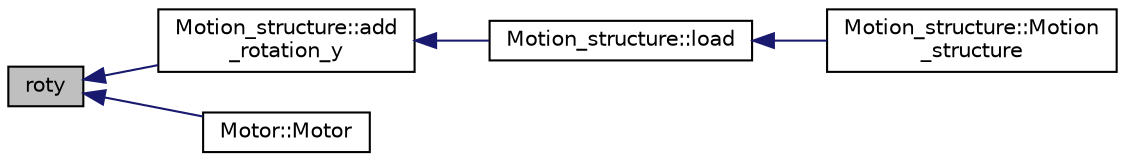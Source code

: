 digraph "roty"
{
  edge [fontname="Helvetica",fontsize="10",labelfontname="Helvetica",labelfontsize="10"];
  node [fontname="Helvetica",fontsize="10",shape=record];
  rankdir="LR";
  Node1 [label="roty",height=0.2,width=0.4,color="black", fillcolor="grey75", style="filled" fontcolor="black"];
  Node1 -> Node2 [dir="back",color="midnightblue",fontsize="10",style="solid",fontname="Helvetica"];
  Node2 [label="Motion_structure::add\l_rotation_y",height=0.2,width=0.4,color="black", fillcolor="white", style="filled",URL="$class_motion__structure.html#afc92a8d88281379658186f100412e0ae"];
  Node2 -> Node3 [dir="back",color="midnightblue",fontsize="10",style="solid",fontname="Helvetica"];
  Node3 [label="Motion_structure::load",height=0.2,width=0.4,color="black", fillcolor="white", style="filled",URL="$class_motion__structure.html#a5df5dc494cfd60e8e763e06f7dc5d745"];
  Node3 -> Node4 [dir="back",color="midnightblue",fontsize="10",style="solid",fontname="Helvetica"];
  Node4 [label="Motion_structure::Motion\l_structure",height=0.2,width=0.4,color="black", fillcolor="white", style="filled",URL="$class_motion__structure.html#a957707cad2dc4ffbee3e7fe82ef963db"];
  Node1 -> Node5 [dir="back",color="midnightblue",fontsize="10",style="solid",fontname="Helvetica"];
  Node5 [label="Motor::Motor",height=0.2,width=0.4,color="black", fillcolor="white", style="filled",URL="$class_motor.html#abe780b3e871a85b968d6fee888205b51"];
}
